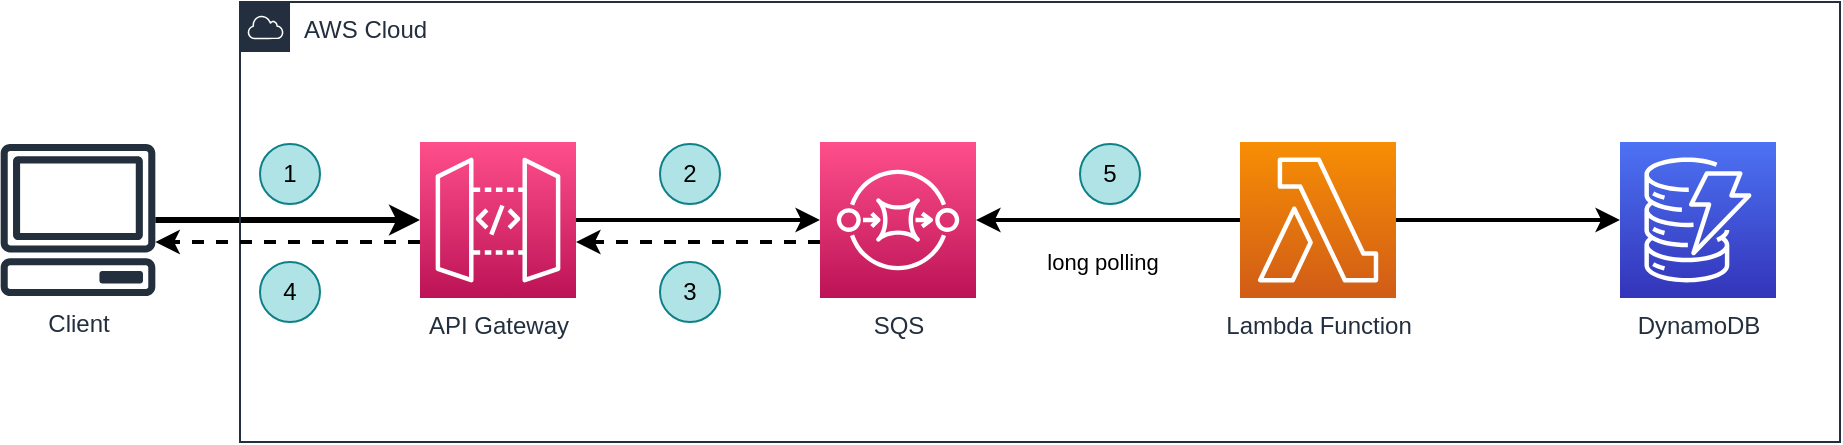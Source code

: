 <mxfile version="15.7.3" type="device"><diagram id="Jqq7ZYosNHJVFauFcloM" name="Page-1"><mxGraphModel dx="1956" dy="852" grid="1" gridSize="10" guides="1" tooltips="1" connect="1" arrows="1" fold="1" page="1" pageScale="1" pageWidth="850" pageHeight="1100" math="0" shadow="0"><root><mxCell id="0"/><mxCell id="1" parent="0"/><mxCell id="YJ0N07vI-W_dVfbIx42Z-4" style="edgeStyle=orthogonalEdgeStyle;rounded=0;orthogonalLoop=1;jettySize=auto;html=1;strokeWidth=3;" parent="1" source="YJ0N07vI-W_dVfbIx42Z-1" target="YJ0N07vI-W_dVfbIx42Z-3" edge="1"><mxGeometry relative="1" as="geometry"/></mxCell><mxCell id="YJ0N07vI-W_dVfbIx42Z-1" value="Client" style="sketch=0;outlineConnect=0;fontColor=#232F3E;gradientColor=none;fillColor=#232F3D;strokeColor=none;dashed=0;verticalLabelPosition=bottom;verticalAlign=top;align=center;html=1;fontSize=12;fontStyle=0;aspect=fixed;pointerEvents=1;shape=mxgraph.aws4.client;" parent="1" vertex="1"><mxGeometry x="-10" y="561" width="78" height="76" as="geometry"/></mxCell><mxCell id="YJ0N07vI-W_dVfbIx42Z-2" value="AWS Cloud" style="points=[[0,0],[0.25,0],[0.5,0],[0.75,0],[1,0],[1,0.25],[1,0.5],[1,0.75],[1,1],[0.75,1],[0.5,1],[0.25,1],[0,1],[0,0.75],[0,0.5],[0,0.25]];outlineConnect=0;gradientColor=none;html=1;whiteSpace=wrap;fontSize=12;fontStyle=0;shape=mxgraph.aws4.group;grIcon=mxgraph.aws4.group_aws_cloud;strokeColor=#232F3E;fillColor=none;verticalAlign=top;align=left;spacingLeft=30;fontColor=#232F3E;dashed=0;" parent="1" vertex="1"><mxGeometry x="110" y="490" width="800" height="220" as="geometry"/></mxCell><mxCell id="DRdceZ-JEuy5tAHswNAy-5" style="edgeStyle=orthogonalEdgeStyle;rounded=1;orthogonalLoop=1;jettySize=auto;html=1;startArrow=none;startFill=0;strokeWidth=2;" edge="1" parent="1" source="YJ0N07vI-W_dVfbIx42Z-3" target="DRdceZ-JEuy5tAHswNAy-3"><mxGeometry relative="1" as="geometry"/></mxCell><mxCell id="DRdceZ-JEuy5tAHswNAy-8" style="edgeStyle=orthogonalEdgeStyle;rounded=1;orthogonalLoop=1;jettySize=auto;html=1;dashed=1;startArrow=none;startFill=0;strokeWidth=2;" edge="1" parent="1" source="YJ0N07vI-W_dVfbIx42Z-3" target="YJ0N07vI-W_dVfbIx42Z-1"><mxGeometry relative="1" as="geometry"><Array as="points"><mxPoint x="140" y="610"/><mxPoint x="140" y="610"/></Array></mxGeometry></mxCell><mxCell id="YJ0N07vI-W_dVfbIx42Z-3" value="API Gateway" style="sketch=0;points=[[0,0,0],[0.25,0,0],[0.5,0,0],[0.75,0,0],[1,0,0],[0,1,0],[0.25,1,0],[0.5,1,0],[0.75,1,0],[1,1,0],[0,0.25,0],[0,0.5,0],[0,0.75,0],[1,0.25,0],[1,0.5,0],[1,0.75,0]];outlineConnect=0;fontColor=#232F3E;gradientColor=#FF4F8B;gradientDirection=north;fillColor=#BC1356;strokeColor=#ffffff;dashed=0;verticalLabelPosition=bottom;verticalAlign=top;align=center;html=1;fontSize=12;fontStyle=0;aspect=fixed;shape=mxgraph.aws4.resourceIcon;resIcon=mxgraph.aws4.api_gateway;" parent="1" vertex="1"><mxGeometry x="200" y="560" width="78" height="78" as="geometry"/></mxCell><mxCell id="DRdceZ-JEuy5tAHswNAy-6" value="long polling" style="edgeStyle=orthogonalEdgeStyle;rounded=1;orthogonalLoop=1;jettySize=auto;html=1;startArrow=none;startFill=0;strokeWidth=2;" edge="1" parent="1" source="YJ0N07vI-W_dVfbIx42Z-7" target="DRdceZ-JEuy5tAHswNAy-3"><mxGeometry x="0.046" y="21" relative="1" as="geometry"><mxPoint as="offset"/></mxGeometry></mxCell><mxCell id="DRdceZ-JEuy5tAHswNAy-17" style="edgeStyle=orthogonalEdgeStyle;rounded=1;orthogonalLoop=1;jettySize=auto;html=1;startArrow=none;startFill=0;strokeWidth=2;" edge="1" parent="1" source="YJ0N07vI-W_dVfbIx42Z-7" target="DRdceZ-JEuy5tAHswNAy-16"><mxGeometry relative="1" as="geometry"/></mxCell><mxCell id="YJ0N07vI-W_dVfbIx42Z-7" value="Lambda Function" style="sketch=0;points=[[0,0,0],[0.25,0,0],[0.5,0,0],[0.75,0,0],[1,0,0],[0,1,0],[0.25,1,0],[0.5,1,0],[0.75,1,0],[1,1,0],[0,0.25,0],[0,0.5,0],[0,0.75,0],[1,0.25,0],[1,0.5,0],[1,0.75,0]];outlineConnect=0;fontColor=#232F3E;gradientColor=#F78E04;gradientDirection=north;fillColor=#D05C17;strokeColor=#ffffff;dashed=0;verticalLabelPosition=bottom;verticalAlign=top;align=center;html=1;fontSize=12;fontStyle=0;aspect=fixed;shape=mxgraph.aws4.resourceIcon;resIcon=mxgraph.aws4.lambda;" parent="1" vertex="1"><mxGeometry x="610" y="560" width="78" height="78" as="geometry"/></mxCell><mxCell id="DRdceZ-JEuy5tAHswNAy-7" style="edgeStyle=orthogonalEdgeStyle;rounded=1;orthogonalLoop=1;jettySize=auto;html=1;startArrow=none;startFill=0;strokeWidth=2;dashed=1;" edge="1" parent="1" source="DRdceZ-JEuy5tAHswNAy-3" target="YJ0N07vI-W_dVfbIx42Z-3"><mxGeometry relative="1" as="geometry"><Array as="points"><mxPoint x="330" y="610"/><mxPoint x="330" y="610"/></Array></mxGeometry></mxCell><mxCell id="DRdceZ-JEuy5tAHswNAy-3" value="SQS" style="sketch=0;points=[[0,0,0],[0.25,0,0],[0.5,0,0],[0.75,0,0],[1,0,0],[0,1,0],[0.25,1,0],[0.5,1,0],[0.75,1,0],[1,1,0],[0,0.25,0],[0,0.5,0],[0,0.75,0],[1,0.25,0],[1,0.5,0],[1,0.75,0]];outlineConnect=0;fontColor=#232F3E;gradientColor=#FF4F8B;gradientDirection=north;fillColor=#BC1356;strokeColor=#ffffff;dashed=0;verticalLabelPosition=bottom;verticalAlign=top;align=center;html=1;fontSize=12;fontStyle=0;aspect=fixed;shape=mxgraph.aws4.resourceIcon;resIcon=mxgraph.aws4.sqs;" vertex="1" parent="1"><mxGeometry x="400" y="560" width="78" height="78" as="geometry"/></mxCell><mxCell id="DRdceZ-JEuy5tAHswNAy-11" value="1" style="ellipse;whiteSpace=wrap;html=1;aspect=fixed;fillColor=#b0e3e6;strokeColor=#0e8088;" vertex="1" parent="1"><mxGeometry x="120" y="561" width="30" height="30" as="geometry"/></mxCell><mxCell id="DRdceZ-JEuy5tAHswNAy-12" value="2" style="ellipse;whiteSpace=wrap;html=1;aspect=fixed;fillColor=#b0e3e6;strokeColor=#0e8088;" vertex="1" parent="1"><mxGeometry x="320" y="561" width="30" height="30" as="geometry"/></mxCell><mxCell id="DRdceZ-JEuy5tAHswNAy-13" value="3" style="ellipse;whiteSpace=wrap;html=1;aspect=fixed;fillColor=#b0e3e6;strokeColor=#0e8088;" vertex="1" parent="1"><mxGeometry x="320" y="620" width="30" height="30" as="geometry"/></mxCell><mxCell id="DRdceZ-JEuy5tAHswNAy-14" value="4" style="ellipse;whiteSpace=wrap;html=1;aspect=fixed;fillColor=#b0e3e6;strokeColor=#0e8088;" vertex="1" parent="1"><mxGeometry x="120" y="620" width="30" height="30" as="geometry"/></mxCell><mxCell id="DRdceZ-JEuy5tAHswNAy-15" value="5" style="ellipse;whiteSpace=wrap;html=1;aspect=fixed;fillColor=#b0e3e6;strokeColor=#0e8088;" vertex="1" parent="1"><mxGeometry x="530" y="561" width="30" height="30" as="geometry"/></mxCell><mxCell id="DRdceZ-JEuy5tAHswNAy-16" value="DynamoDB" style="sketch=0;points=[[0,0,0],[0.25,0,0],[0.5,0,0],[0.75,0,0],[1,0,0],[0,1,0],[0.25,1,0],[0.5,1,0],[0.75,1,0],[1,1,0],[0,0.25,0],[0,0.5,0],[0,0.75,0],[1,0.25,0],[1,0.5,0],[1,0.75,0]];outlineConnect=0;fontColor=#232F3E;gradientColor=#4D72F3;gradientDirection=north;fillColor=#3334B9;strokeColor=#ffffff;dashed=0;verticalLabelPosition=bottom;verticalAlign=top;align=center;html=1;fontSize=12;fontStyle=0;aspect=fixed;shape=mxgraph.aws4.resourceIcon;resIcon=mxgraph.aws4.dynamodb;" vertex="1" parent="1"><mxGeometry x="800" y="560" width="78" height="78" as="geometry"/></mxCell></root></mxGraphModel></diagram></mxfile>